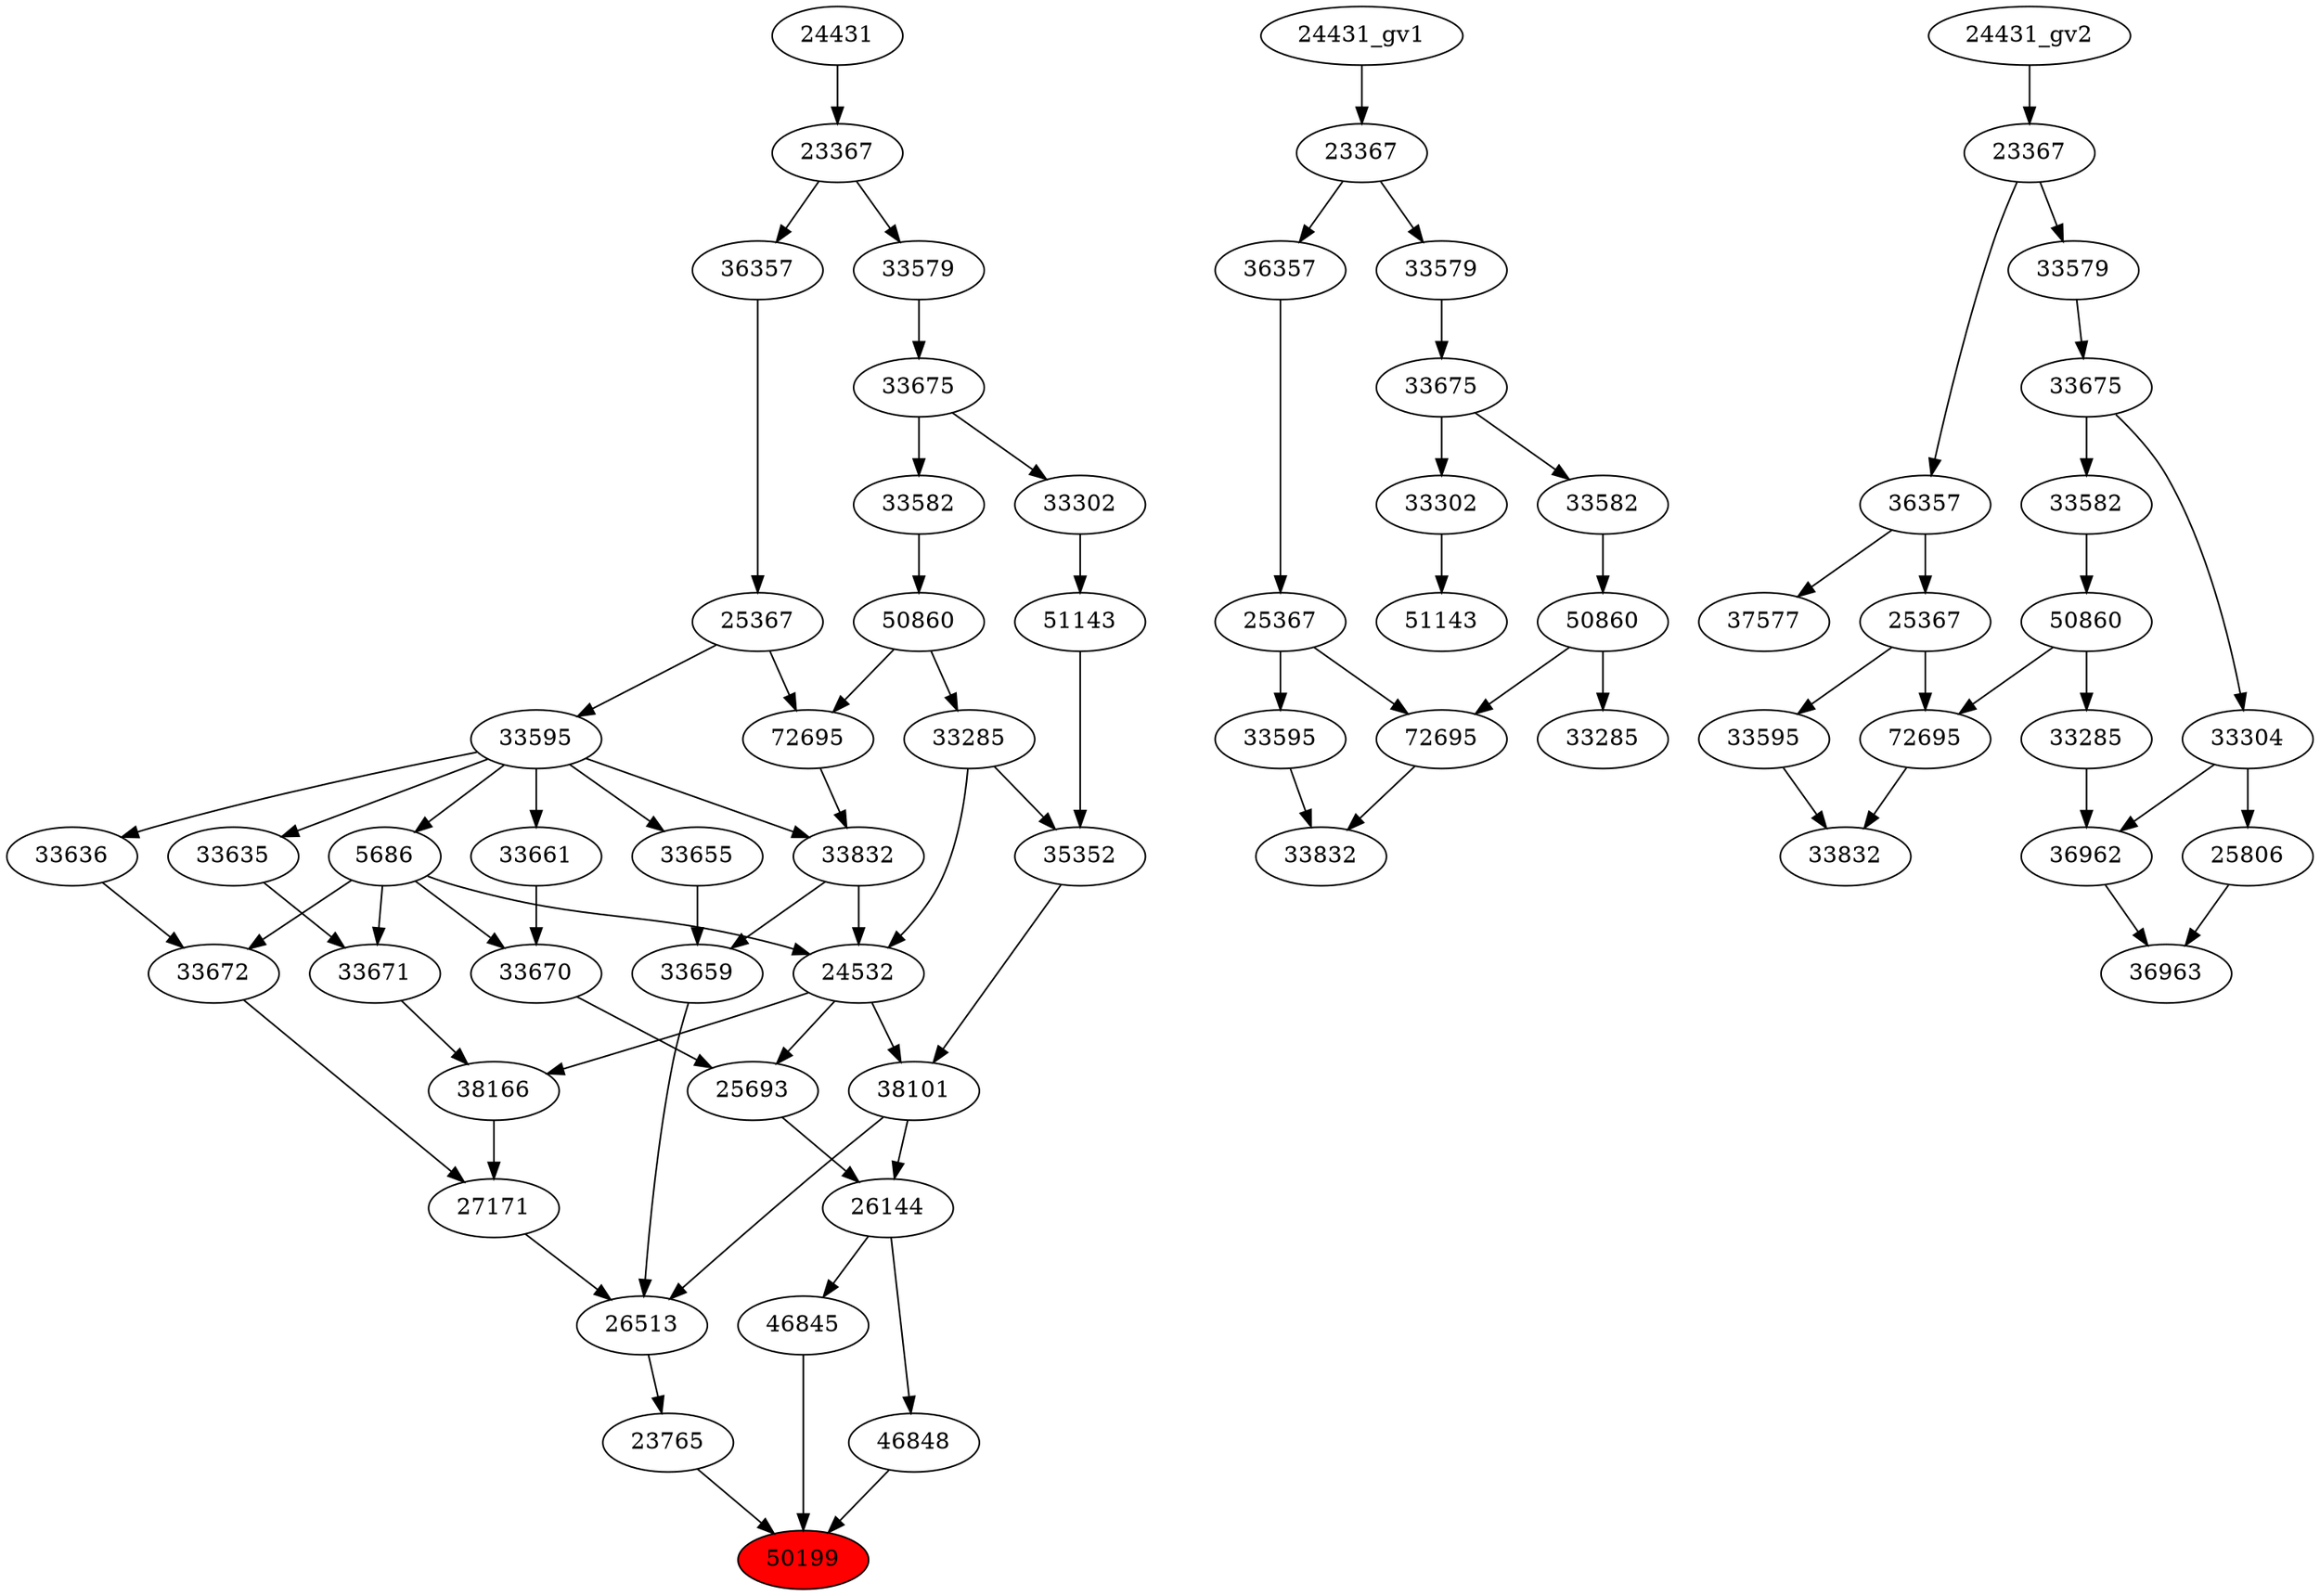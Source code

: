 strict digraph root {
	node [label="\N"];
	{
		node [fillcolor="",
			label="\N",
			style=""
		];
		50199		 [fillcolor=red,
			label=50199,
			style=filled];
		23765		 [label=23765];
		23765 -> 50199;
		46848		 [label=46848];
		46848 -> 50199;
		46845		 [label=46845];
		46845 -> 50199;
		26513		 [label=26513];
		26513 -> 23765;
		26144		 [label=26144];
		26144 -> 46848;
		26144 -> 46845;
		27171		 [label=27171];
		27171 -> 26513;
		38101		 [label=38101];
		38101 -> 26513;
		38101 -> 26144;
		33659		 [label=33659];
		33659 -> 26513;
		25693		 [label=25693];
		25693 -> 26144;
		33672		 [label=33672];
		33672 -> 27171;
		38166		 [label=38166];
		38166 -> 27171;
		24532		 [label=24532];
		24532 -> 38101;
		24532 -> 25693;
		24532 -> 38166;
		35352		 [label=35352];
		35352 -> 38101;
		33655		 [label=33655];
		33655 -> 33659;
		33832		 [label=33832];
		33832 -> 33659;
		33832 -> 24532;
		33670		 [label=33670];
		33670 -> 25693;
		33636		 [label=33636];
		33636 -> 33672;
		5686		 [label=5686];
		5686 -> 33672;
		5686 -> 24532;
		5686 -> 33670;
		33671		 [label=33671];
		5686 -> 33671;
		33671 -> 38166;
		33285		 [label=33285];
		33285 -> 24532;
		33285 -> 35352;
		51143		 [label=51143];
		51143 -> 35352;
		33595		 [label=33595];
		33595 -> 33655;
		33595 -> 33832;
		33595 -> 33636;
		33595 -> 5686;
		33661		 [label=33661];
		33595 -> 33661;
		33635		 [label=33635];
		33595 -> 33635;
		72695		 [label=72695];
		72695 -> 33832;
		33661 -> 33670;
		33635 -> 33671;
		50860		 [label=50860];
		50860 -> 33285;
		50860 -> 72695;
		33302		 [label=33302];
		33302 -> 51143;
		25367		 [label=25367];
		25367 -> 33595;
		25367 -> 72695;
		33582		 [label=33582];
		33582 -> 50860;
		33675		 [label=33675];
		33675 -> 33302;
		33675 -> 33582;
		36357		 [label=36357];
		36357 -> 25367;
		33579		 [label=33579];
		33579 -> 33675;
		23367		 [label=23367];
		23367 -> 36357;
		23367 -> 33579;
		24431		 [label=24431];
		24431 -> 23367;
	}
	{
		node [label="\N"];
		"33832_gv1"		 [label=33832];
		"72695_gv1"		 [label=72695];
		"72695_gv1" -> "33832_gv1";
		"33595_gv1"		 [label=33595];
		"33595_gv1" -> "33832_gv1";
		"33285_gv1"		 [label=33285];
		"50860_gv1"		 [label=50860];
		"50860_gv1" -> "72695_gv1";
		"50860_gv1" -> "33285_gv1";
		"51143_gv1"		 [label=51143];
		"33302_gv1"		 [label=33302];
		"33302_gv1" -> "51143_gv1";
		"25367_gv1"		 [label=25367];
		"25367_gv1" -> "72695_gv1";
		"25367_gv1" -> "33595_gv1";
		"33582_gv1"		 [label=33582];
		"33582_gv1" -> "50860_gv1";
		"33675_gv1"		 [label=33675];
		"33675_gv1" -> "33302_gv1";
		"33675_gv1" -> "33582_gv1";
		"36357_gv1"		 [label=36357];
		"36357_gv1" -> "25367_gv1";
		"33579_gv1"		 [label=33579];
		"33579_gv1" -> "33675_gv1";
		"23367_gv1"		 [label=23367];
		"23367_gv1" -> "36357_gv1";
		"23367_gv1" -> "33579_gv1";
		"24431_gv1" -> "23367_gv1";
	}
	{
		node [label="\N"];
		"50860_gv2"		 [label=50860];
		"72695_gv2"		 [label=72695];
		"50860_gv2" -> "72695_gv2";
		"33285_gv2"		 [label=33285];
		"50860_gv2" -> "33285_gv2";
		"33582_gv2"		 [label=33582];
		"33582_gv2" -> "50860_gv2";
		25806		 [label=25806];
		36963		 [label=36963];
		25806 -> 36963;
		33304		 [label=33304];
		33304 -> 25806;
		36962		 [label=36962];
		33304 -> 36962;
		37577		 [label=37577];
		"36357_gv2"		 [label=36357];
		"36357_gv2" -> 37577;
		"25367_gv2"		 [label=25367];
		"36357_gv2" -> "25367_gv2";
		"33675_gv2"		 [label=33675];
		"33675_gv2" -> "33582_gv2";
		"33675_gv2" -> 33304;
		"23367_gv2"		 [label=23367];
		"23367_gv2" -> "36357_gv2";
		"33579_gv2"		 [label=33579];
		"23367_gv2" -> "33579_gv2";
		"33579_gv2" -> "33675_gv2";
		"33832_gv2"		 [label=33832];
		"72695_gv2" -> "33832_gv2";
		"33595_gv2"		 [label=33595];
		"33595_gv2" -> "33832_gv2";
		36962 -> 36963;
		"24431_gv2" -> "23367_gv2";
		"25367_gv2" -> "72695_gv2";
		"25367_gv2" -> "33595_gv2";
		"33285_gv2" -> 36962;
	}
}
